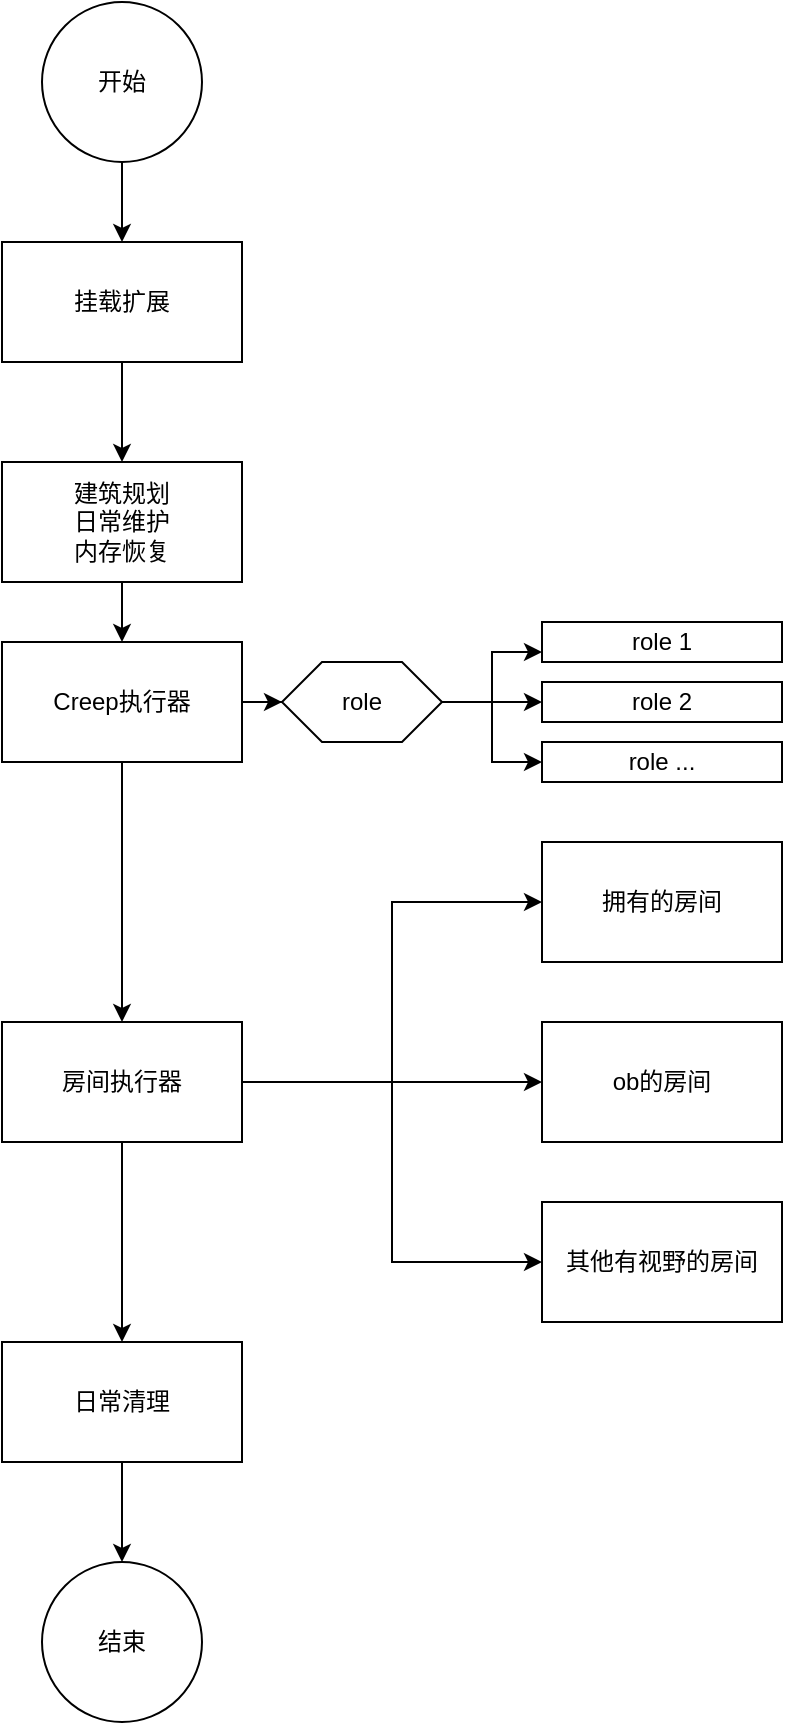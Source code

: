 <mxfile version="13.10.9" type="device"><diagram id="wen8e90fy8nHDqbBmdLv" name="Page-1"><mxGraphModel dx="1278" dy="580" grid="1" gridSize="10" guides="1" tooltips="1" connect="1" arrows="1" fold="1" page="1" pageScale="1" pageWidth="827" pageHeight="1169" math="0" shadow="0"><root><mxCell id="0"/><mxCell id="1" parent="0"/><mxCell id="1sa0NHGq7VQugz08QZX4-4" value="" style="edgeStyle=orthogonalEdgeStyle;rounded=0;orthogonalLoop=1;jettySize=auto;html=1;" edge="1" parent="1" source="1sa0NHGq7VQugz08QZX4-1" target="1sa0NHGq7VQugz08QZX4-3"><mxGeometry relative="1" as="geometry"/></mxCell><mxCell id="1sa0NHGq7VQugz08QZX4-1" value="开始" style="ellipse;whiteSpace=wrap;html=1;aspect=fixed;" vertex="1" parent="1"><mxGeometry x="80" y="10" width="80" height="80" as="geometry"/></mxCell><mxCell id="1sa0NHGq7VQugz08QZX4-2" value="结束" style="ellipse;whiteSpace=wrap;html=1;aspect=fixed;" vertex="1" parent="1"><mxGeometry x="80" y="790" width="80" height="80" as="geometry"/></mxCell><mxCell id="1sa0NHGq7VQugz08QZX4-6" value="" style="edgeStyle=orthogonalEdgeStyle;rounded=0;orthogonalLoop=1;jettySize=auto;html=1;" edge="1" parent="1" source="1sa0NHGq7VQugz08QZX4-3" target="1sa0NHGq7VQugz08QZX4-5"><mxGeometry relative="1" as="geometry"/></mxCell><mxCell id="1sa0NHGq7VQugz08QZX4-3" value="挂载扩展" style="rounded=0;whiteSpace=wrap;html=1;" vertex="1" parent="1"><mxGeometry x="60" y="130" width="120" height="60" as="geometry"/></mxCell><mxCell id="1sa0NHGq7VQugz08QZX4-16" value="" style="edgeStyle=orthogonalEdgeStyle;rounded=0;orthogonalLoop=1;jettySize=auto;html=1;" edge="1" parent="1" source="1sa0NHGq7VQugz08QZX4-5" target="1sa0NHGq7VQugz08QZX4-15"><mxGeometry relative="1" as="geometry"/></mxCell><mxCell id="1sa0NHGq7VQugz08QZX4-5" value="建筑规划&lt;br&gt;日常维护&lt;br&gt;内存恢复" style="rounded=0;whiteSpace=wrap;html=1;" vertex="1" parent="1"><mxGeometry x="60" y="240" width="120" height="60" as="geometry"/></mxCell><mxCell id="1sa0NHGq7VQugz08QZX4-12" style="edgeStyle=orthogonalEdgeStyle;rounded=0;orthogonalLoop=1;jettySize=auto;html=1;entryX=0;entryY=0.5;entryDx=0;entryDy=0;" edge="1" parent="1" source="1sa0NHGq7VQugz08QZX4-7" target="1sa0NHGq7VQugz08QZX4-9"><mxGeometry relative="1" as="geometry"/></mxCell><mxCell id="1sa0NHGq7VQugz08QZX4-13" value="" style="edgeStyle=orthogonalEdgeStyle;rounded=0;orthogonalLoop=1;jettySize=auto;html=1;" edge="1" parent="1" source="1sa0NHGq7VQugz08QZX4-7" target="1sa0NHGq7VQugz08QZX4-10"><mxGeometry relative="1" as="geometry"/></mxCell><mxCell id="1sa0NHGq7VQugz08QZX4-14" style="edgeStyle=orthogonalEdgeStyle;rounded=0;orthogonalLoop=1;jettySize=auto;html=1;entryX=0;entryY=0.5;entryDx=0;entryDy=0;" edge="1" parent="1" source="1sa0NHGq7VQugz08QZX4-7" target="1sa0NHGq7VQugz08QZX4-11"><mxGeometry relative="1" as="geometry"/></mxCell><mxCell id="1sa0NHGq7VQugz08QZX4-27" value="" style="edgeStyle=orthogonalEdgeStyle;rounded=0;orthogonalLoop=1;jettySize=auto;html=1;" edge="1" parent="1" source="1sa0NHGq7VQugz08QZX4-7" target="1sa0NHGq7VQugz08QZX4-26"><mxGeometry relative="1" as="geometry"/></mxCell><mxCell id="1sa0NHGq7VQugz08QZX4-7" value="房间执行器" style="rounded=0;whiteSpace=wrap;html=1;" vertex="1" parent="1"><mxGeometry x="60" y="520" width="120" height="60" as="geometry"/></mxCell><mxCell id="1sa0NHGq7VQugz08QZX4-9" value="拥有的房间" style="rounded=0;whiteSpace=wrap;html=1;" vertex="1" parent="1"><mxGeometry x="330" y="430" width="120" height="60" as="geometry"/></mxCell><mxCell id="1sa0NHGq7VQugz08QZX4-10" value="ob的房间" style="rounded=0;whiteSpace=wrap;html=1;" vertex="1" parent="1"><mxGeometry x="330" y="520" width="120" height="60" as="geometry"/></mxCell><mxCell id="1sa0NHGq7VQugz08QZX4-11" value="其他有视野的房间" style="rounded=0;whiteSpace=wrap;html=1;" vertex="1" parent="1"><mxGeometry x="330" y="610" width="120" height="60" as="geometry"/></mxCell><mxCell id="1sa0NHGq7VQugz08QZX4-18" value="" style="edgeStyle=orthogonalEdgeStyle;rounded=0;orthogonalLoop=1;jettySize=auto;html=1;" edge="1" parent="1" source="1sa0NHGq7VQugz08QZX4-15" target="1sa0NHGq7VQugz08QZX4-17"><mxGeometry relative="1" as="geometry"/></mxCell><mxCell id="1sa0NHGq7VQugz08QZX4-19" style="edgeStyle=orthogonalEdgeStyle;rounded=0;orthogonalLoop=1;jettySize=auto;html=1;" edge="1" parent="1" source="1sa0NHGq7VQugz08QZX4-15" target="1sa0NHGq7VQugz08QZX4-7"><mxGeometry relative="1" as="geometry"/></mxCell><mxCell id="1sa0NHGq7VQugz08QZX4-15" value="Creep执行器" style="rounded=0;whiteSpace=wrap;html=1;" vertex="1" parent="1"><mxGeometry x="60" y="330" width="120" height="60" as="geometry"/></mxCell><mxCell id="1sa0NHGq7VQugz08QZX4-23" value="" style="edgeStyle=orthogonalEdgeStyle;rounded=0;orthogonalLoop=1;jettySize=auto;html=1;" edge="1" parent="1" source="1sa0NHGq7VQugz08QZX4-17" target="1sa0NHGq7VQugz08QZX4-22"><mxGeometry relative="1" as="geometry"/></mxCell><mxCell id="1sa0NHGq7VQugz08QZX4-24" style="edgeStyle=orthogonalEdgeStyle;rounded=0;orthogonalLoop=1;jettySize=auto;html=1;" edge="1" parent="1" source="1sa0NHGq7VQugz08QZX4-17" target="1sa0NHGq7VQugz08QZX4-21"><mxGeometry relative="1" as="geometry"/></mxCell><mxCell id="1sa0NHGq7VQugz08QZX4-25" style="edgeStyle=orthogonalEdgeStyle;rounded=0;orthogonalLoop=1;jettySize=auto;html=1;entryX=0;entryY=0.75;entryDx=0;entryDy=0;" edge="1" parent="1" source="1sa0NHGq7VQugz08QZX4-17" target="1sa0NHGq7VQugz08QZX4-20"><mxGeometry relative="1" as="geometry"/></mxCell><mxCell id="1sa0NHGq7VQugz08QZX4-17" value="role" style="shape=hexagon;perimeter=hexagonPerimeter2;whiteSpace=wrap;html=1;fixedSize=1;" vertex="1" parent="1"><mxGeometry x="200" y="340" width="80" height="40" as="geometry"/></mxCell><mxCell id="1sa0NHGq7VQugz08QZX4-20" value="role 1" style="rounded=0;whiteSpace=wrap;html=1;" vertex="1" parent="1"><mxGeometry x="330" y="320" width="120" height="20" as="geometry"/></mxCell><mxCell id="1sa0NHGq7VQugz08QZX4-21" value="role 2" style="rounded=0;whiteSpace=wrap;html=1;" vertex="1" parent="1"><mxGeometry x="330" y="350" width="120" height="20" as="geometry"/></mxCell><mxCell id="1sa0NHGq7VQugz08QZX4-22" value="role ..." style="rounded=0;whiteSpace=wrap;html=1;" vertex="1" parent="1"><mxGeometry x="330" y="380" width="120" height="20" as="geometry"/></mxCell><mxCell id="1sa0NHGq7VQugz08QZX4-29" value="" style="edgeStyle=orthogonalEdgeStyle;rounded=0;orthogonalLoop=1;jettySize=auto;html=1;" edge="1" parent="1" source="1sa0NHGq7VQugz08QZX4-26" target="1sa0NHGq7VQugz08QZX4-2"><mxGeometry relative="1" as="geometry"/></mxCell><mxCell id="1sa0NHGq7VQugz08QZX4-26" value="日常清理" style="rounded=0;whiteSpace=wrap;html=1;" vertex="1" parent="1"><mxGeometry x="60" y="680" width="120" height="60" as="geometry"/></mxCell></root></mxGraphModel></diagram></mxfile>